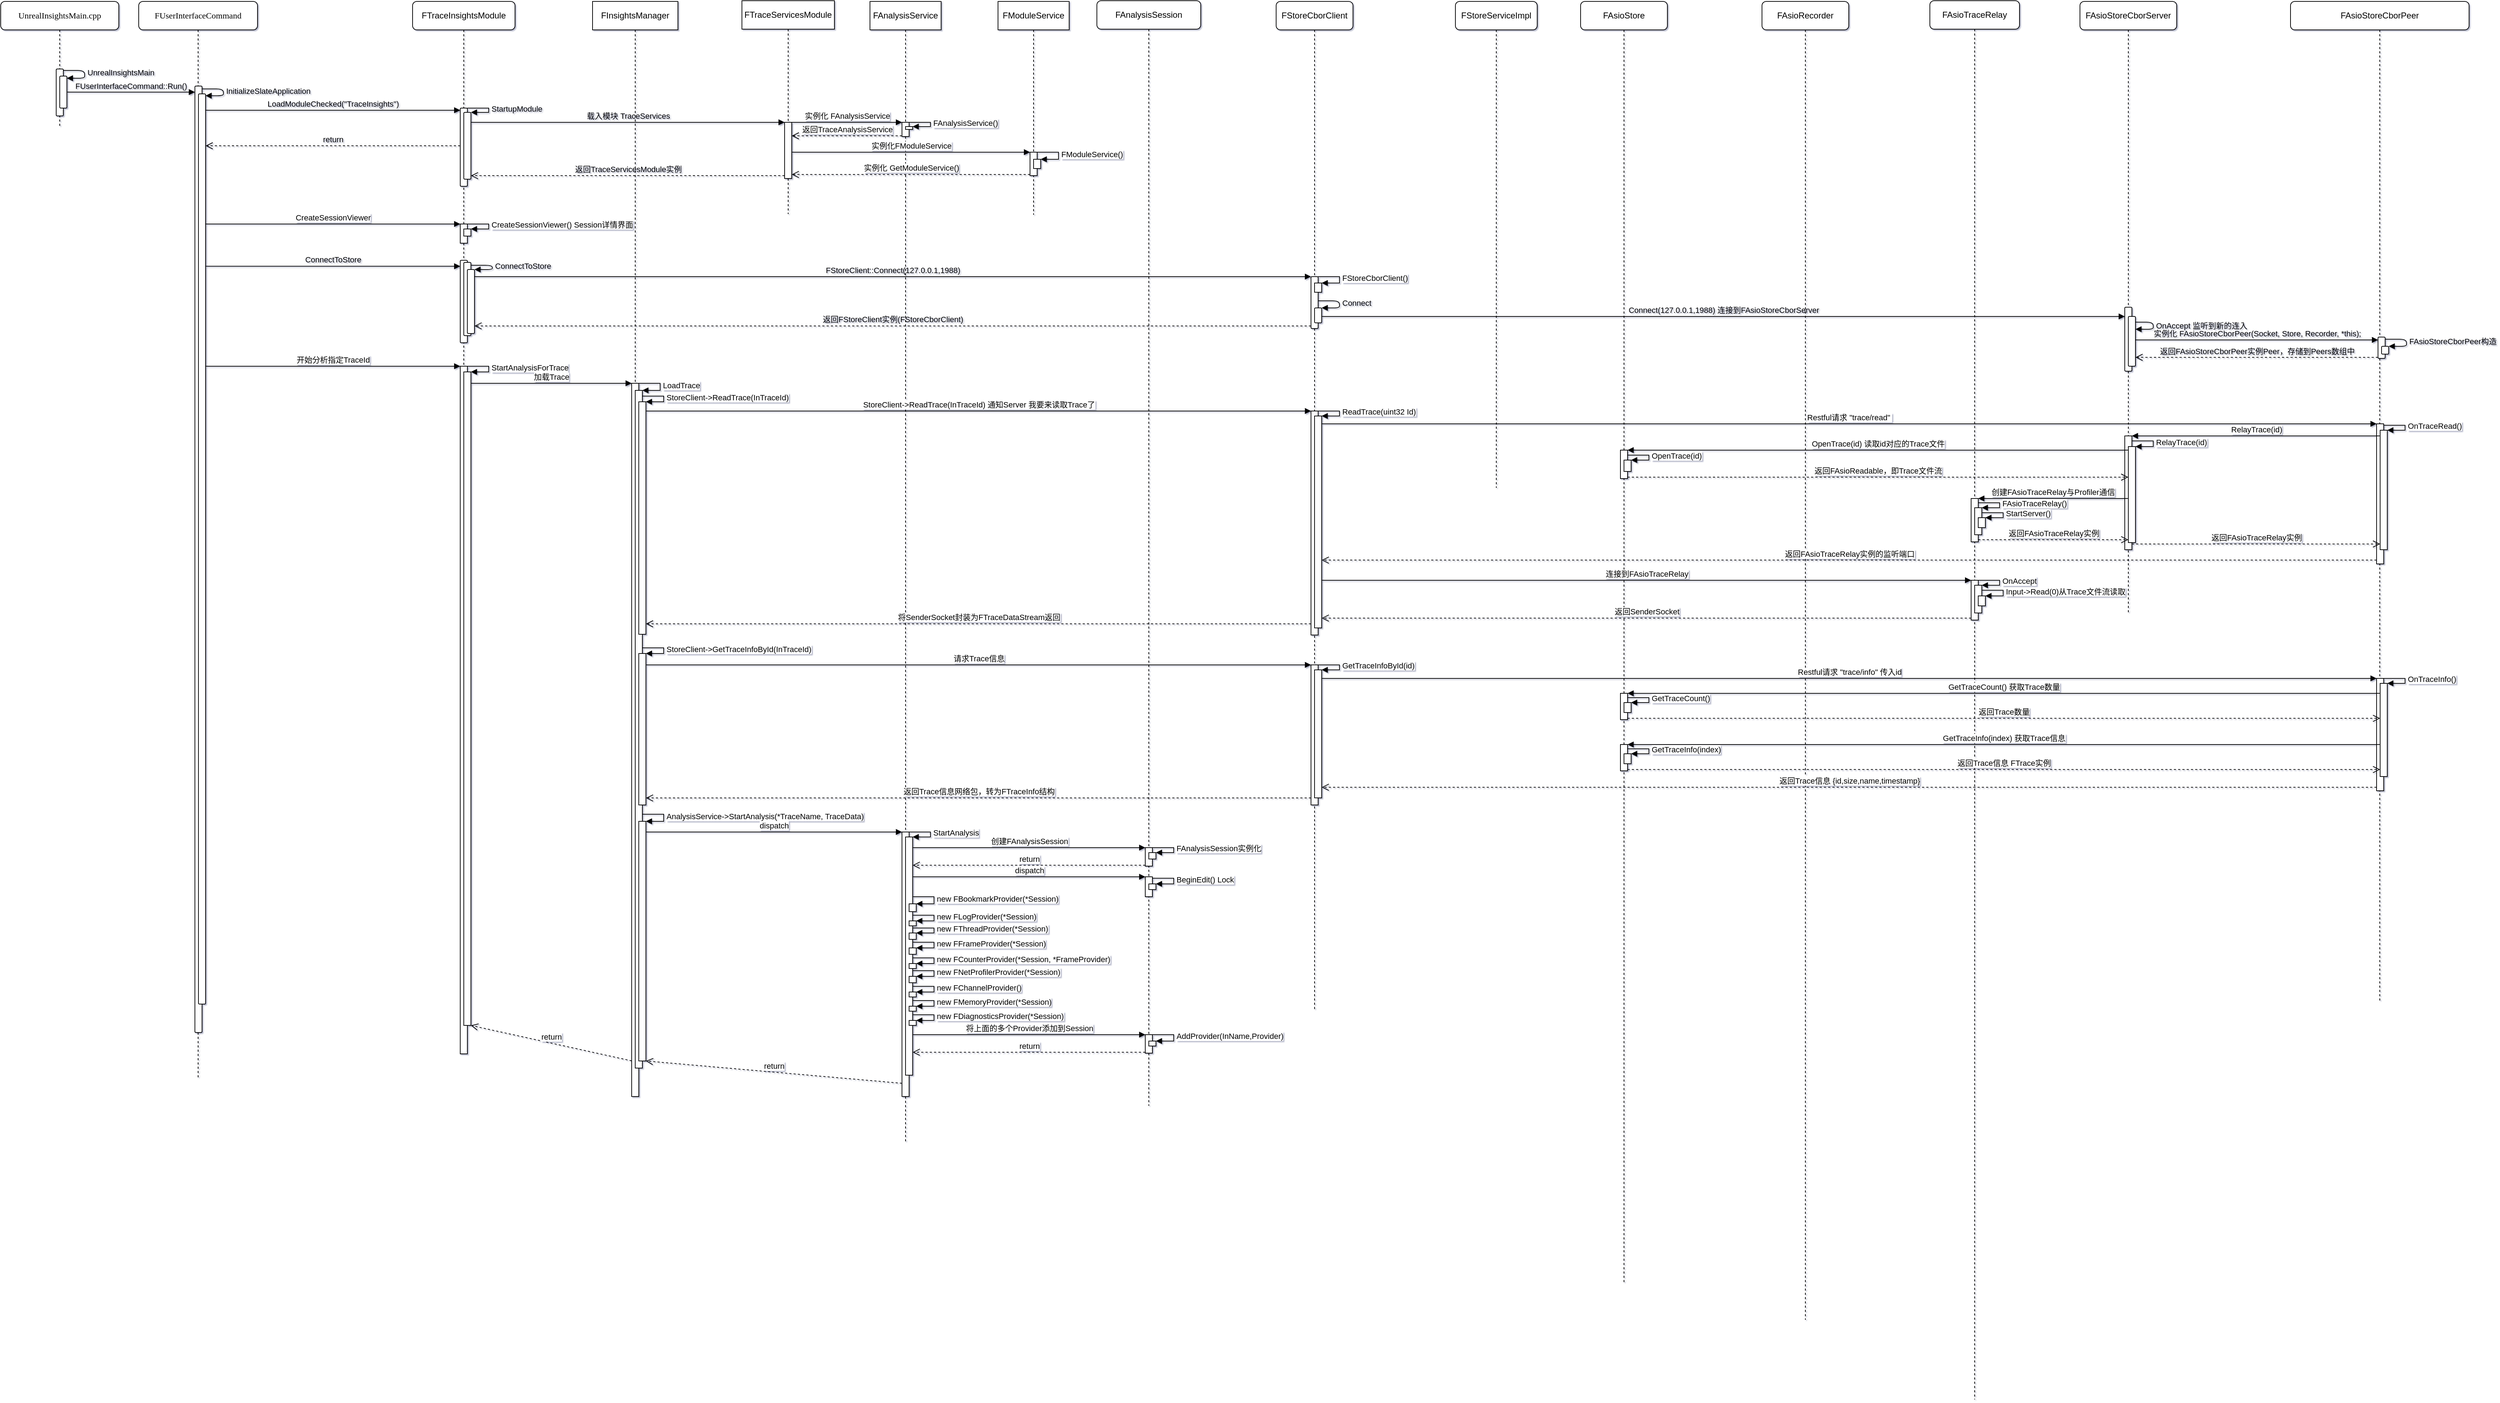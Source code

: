 <mxfile version="14.6.13" type="device"><diagram name="Page-1" id="13e1069c-82ec-6db2-03f1-153e76fe0fe0"><mxGraphModel dx="-168" dy="1407" grid="1" gridSize="10" guides="1" tooltips="1" connect="1" arrows="1" fold="1" page="0" pageScale="1" pageWidth="1100" pageHeight="850" math="0" shadow="1"><root><mxCell id="0"/><mxCell id="1" parent="0"/><mxCell id="AoDnYQmJpQYlI27t1Mp_-109" value="Connect(127.0.0.1,1988) 连接到FAsioStoreCborServer" style="html=1;verticalAlign=bottom;endArrow=block;labelBackgroundColor=none;" parent="1" source="AoDnYQmJpQYlI27t1Mp_-107" edge="1"><mxGeometry width="80" relative="1" as="geometry"><mxPoint x="3525" y="23" as="sourcePoint"/><mxPoint x="4564.0" y="20" as="targetPoint"/></mxGeometry></mxCell><mxCell id="AoDnYQmJpQYlI27t1Mp_-29" value="FUserInterfaceCommand" style="shape=umlLifeline;perimeter=lifelinePerimeter;whiteSpace=wrap;html=1;container=1;collapsible=0;recursiveResize=0;outlineConnect=0;shadow=0;comic=0;labelBackgroundColor=none;strokeWidth=1;fontFamily=Verdana;fontSize=12;align=center;rounded=1;" parent="1" vertex="1"><mxGeometry x="1772" y="-423" width="167" height="1513" as="geometry"/></mxCell><mxCell id="AoDnYQmJpQYlI27t1Mp_-30" value="" style="html=1;points=[];perimeter=orthogonalPerimeter;shadow=0;comic=0;labelBackgroundColor=none;strokeWidth=1;fontFamily=Verdana;fontSize=12;align=center;rounded=1;" parent="AoDnYQmJpQYlI27t1Mp_-29" vertex="1"><mxGeometry x="79" y="119" width="10" height="1331" as="geometry"/></mxCell><mxCell id="AoDnYQmJpQYlI27t1Mp_-56" value="" style="html=1;points=[];perimeter=orthogonalPerimeter;rounded=1;labelBackgroundColor=none;" parent="AoDnYQmJpQYlI27t1Mp_-29" vertex="1"><mxGeometry x="84" y="130" width="10" height="1280" as="geometry"/></mxCell><mxCell id="AoDnYQmJpQYlI27t1Mp_-57" value="InitializeSlateApplication" style="edgeStyle=orthogonalEdgeStyle;html=1;align=left;spacingLeft=2;endArrow=block;entryX=0.994;entryY=0.002;labelBackgroundColor=none;entryDx=0;entryDy=0;entryPerimeter=0;" parent="AoDnYQmJpQYlI27t1Mp_-29" target="AoDnYQmJpQYlI27t1Mp_-56" edge="1"><mxGeometry relative="1" as="geometry"><mxPoint x="89" y="123" as="sourcePoint"/><Array as="points"><mxPoint x="119" y="123"/><mxPoint x="119" y="132"/></Array><mxPoint x="94" y="143.0" as="targetPoint"/></mxGeometry></mxCell><mxCell id="AoDnYQmJpQYlI27t1Mp_-36" value="UnrealInsightsMain.cpp" style="shape=umlLifeline;perimeter=lifelinePerimeter;whiteSpace=wrap;html=1;container=1;collapsible=0;recursiveResize=0;outlineConnect=0;shadow=0;comic=0;labelBackgroundColor=none;strokeWidth=1;fontFamily=Verdana;fontSize=12;align=center;rounded=1;" parent="1" vertex="1"><mxGeometry x="1578" y="-423" width="166" height="177" as="geometry"/></mxCell><mxCell id="AoDnYQmJpQYlI27t1Mp_-37" value="" style="html=1;points=[];perimeter=orthogonalPerimeter;shadow=0;comic=0;labelBackgroundColor=none;strokeWidth=1;fontFamily=Verdana;fontSize=12;align=center;rounded=1;" parent="AoDnYQmJpQYlI27t1Mp_-36" vertex="1"><mxGeometry x="78" y="95" width="10" height="66" as="geometry"/></mxCell><mxCell id="AoDnYQmJpQYlI27t1Mp_-38" value="" style="html=1;points=[];perimeter=orthogonalPerimeter;rounded=1;labelBackgroundColor=none;" parent="AoDnYQmJpQYlI27t1Mp_-36" vertex="1"><mxGeometry x="83" y="105" width="10" height="45" as="geometry"/></mxCell><mxCell id="AoDnYQmJpQYlI27t1Mp_-39" value="UnrealInsightsMain" style="edgeStyle=orthogonalEdgeStyle;html=1;align=left;spacingLeft=2;endArrow=block;labelBackgroundColor=none;" parent="AoDnYQmJpQYlI27t1Mp_-36" edge="1"><mxGeometry relative="1" as="geometry"><mxPoint x="88" y="97" as="sourcePoint"/><Array as="points"><mxPoint x="118" y="97"/><mxPoint x="118" y="108"/><mxPoint x="93" y="108"/></Array><mxPoint x="93" y="108" as="targetPoint"/></mxGeometry></mxCell><mxCell id="AoDnYQmJpQYlI27t1Mp_-47" value="FUserInterfaceCommand::Run()" style="html=1;verticalAlign=bottom;endArrow=block;labelBackgroundColor=none;" parent="1" source="AoDnYQmJpQYlI27t1Mp_-38" target="AoDnYQmJpQYlI27t1Mp_-30" edge="1"><mxGeometry x="1548" y="-476" width="80" as="geometry"><mxPoint x="1686" y="-294" as="sourcePoint"/><mxPoint x="1855" y="-274.79" as="targetPoint"/></mxGeometry></mxCell><mxCell id="AoDnYQmJpQYlI27t1Mp_-54" value="LoadModuleChecked(&quot;TraceInsights&quot;)" style="html=1;verticalAlign=bottom;endArrow=block;labelBackgroundColor=none;" parent="1" source="AoDnYQmJpQYlI27t1Mp_-56" target="fp6MXUfEoXKAlZTrw6y5-1" edge="1"><mxGeometry x="1548" y="-476" as="geometry"><mxPoint x="866" y="-231" as="sourcePoint"/><mxPoint x="2230" y="-273" as="targetPoint"/><Array as="points"><mxPoint x="2150" y="-270"/></Array></mxGeometry></mxCell><mxCell id="AoDnYQmJpQYlI27t1Mp_-55" value="return" style="html=1;verticalAlign=bottom;endArrow=open;dashed=1;endSize=8;labelBackgroundColor=none;" parent="1" source="fp6MXUfEoXKAlZTrw6y5-1" target="AoDnYQmJpQYlI27t1Mp_-56" edge="1"><mxGeometry x="1548" y="-476" as="geometry"><mxPoint x="735" y="-175" as="targetPoint"/><mxPoint x="2076.5" y="-226.45" as="sourcePoint"/><Array as="points"><mxPoint x="2130" y="-220"/></Array></mxGeometry></mxCell><mxCell id="AoDnYQmJpQYlI27t1Mp_-58" value="FTraceInsightsModule" style="shape=umlLifeline;perimeter=lifelinePerimeter;whiteSpace=wrap;html=1;container=1;collapsible=0;recursiveResize=0;outlineConnect=0;rounded=1;labelBackgroundColor=none;labelBorderColor=none;" parent="1" vertex="1"><mxGeometry x="2157" y="-423" width="144" height="1480" as="geometry"/></mxCell><mxCell id="AoDnYQmJpQYlI27t1Mp_-59" value="" style="html=1;points=[];perimeter=orthogonalPerimeter;rounded=1;labelBackgroundColor=none;" parent="AoDnYQmJpQYlI27t1Mp_-58" vertex="1"><mxGeometry x="67" y="364" width="10" height="116" as="geometry"/></mxCell><mxCell id="AoDnYQmJpQYlI27t1Mp_-61" value="" style="html=1;points=[];perimeter=orthogonalPerimeter;rounded=1;labelBackgroundColor=none;" parent="AoDnYQmJpQYlI27t1Mp_-58" vertex="1"><mxGeometry x="72" y="367" width="10" height="103" as="geometry"/></mxCell><mxCell id="AoDnYQmJpQYlI27t1Mp_-101" value="" style="html=1;points=[];perimeter=orthogonalPerimeter;rounded=1;labelBackgroundColor=none;" parent="AoDnYQmJpQYlI27t1Mp_-58" vertex="1"><mxGeometry x="77" y="377" width="10" height="90" as="geometry"/></mxCell><mxCell id="AoDnYQmJpQYlI27t1Mp_-102" value="ConnectToStore" style="edgeStyle=orthogonalEdgeStyle;html=1;align=left;spacingLeft=2;endArrow=block;entryX=1;entryY=0;labelBackgroundColor=none;" parent="AoDnYQmJpQYlI27t1Mp_-58" target="AoDnYQmJpQYlI27t1Mp_-101" edge="1"><mxGeometry relative="1" as="geometry"><mxPoint x="82" y="371" as="sourcePoint"/><Array as="points"><mxPoint x="112" y="371"/></Array></mxGeometry></mxCell><mxCell id="fp6MXUfEoXKAlZTrw6y5-1" value="" style="html=1;points=[];perimeter=orthogonalPerimeter;rounded=1;" parent="AoDnYQmJpQYlI27t1Mp_-58" vertex="1"><mxGeometry x="67" y="150" width="10" height="110" as="geometry"/></mxCell><mxCell id="fp6MXUfEoXKAlZTrw6y5-4" value="" style="html=1;points=[];perimeter=orthogonalPerimeter;rounded=1;labelBackgroundColor=none;" parent="AoDnYQmJpQYlI27t1Mp_-58" vertex="1"><mxGeometry x="72" y="156" width="10" height="94" as="geometry"/></mxCell><mxCell id="fp6MXUfEoXKAlZTrw6y5-5" value="StartupModule" style="edgeStyle=orthogonalEdgeStyle;html=1;align=left;spacingLeft=2;endArrow=block;rounded=0;entryX=1;entryY=0;labelBackgroundColor=none;" parent="AoDnYQmJpQYlI27t1Mp_-58" target="fp6MXUfEoXKAlZTrw6y5-4" edge="1"><mxGeometry relative="1" as="geometry"><mxPoint x="77" y="150" as="sourcePoint"/><Array as="points"><mxPoint x="107" y="150"/></Array></mxGeometry></mxCell><mxCell id="FRqFOULQtLIaqFAKodaE-1" value="" style="html=1;points=[];perimeter=orthogonalPerimeter;" vertex="1" parent="AoDnYQmJpQYlI27t1Mp_-58"><mxGeometry x="67" y="313" width="10" height="27" as="geometry"/></mxCell><mxCell id="FRqFOULQtLIaqFAKodaE-4" value="" style="html=1;points=[];perimeter=orthogonalPerimeter;" vertex="1" parent="AoDnYQmJpQYlI27t1Mp_-58"><mxGeometry x="72" y="320" width="10" height="10" as="geometry"/></mxCell><mxCell id="FRqFOULQtLIaqFAKodaE-5" value="CreateSessionViewer() Session详情界面" style="edgeStyle=orthogonalEdgeStyle;html=1;align=left;spacingLeft=2;endArrow=block;rounded=0;entryX=1;entryY=0;" edge="1" target="FRqFOULQtLIaqFAKodaE-4" parent="AoDnYQmJpQYlI27t1Mp_-58"><mxGeometry relative="1" as="geometry"><mxPoint x="77" y="313" as="sourcePoint"/><Array as="points"><mxPoint x="107" y="313"/></Array></mxGeometry></mxCell><mxCell id="FRqFOULQtLIaqFAKodaE-8" value="" style="html=1;points=[];perimeter=orthogonalPerimeter;" vertex="1" parent="AoDnYQmJpQYlI27t1Mp_-58"><mxGeometry x="67" y="513" width="10" height="967" as="geometry"/></mxCell><mxCell id="FRqFOULQtLIaqFAKodaE-11" value="" style="html=1;points=[];perimeter=orthogonalPerimeter;" vertex="1" parent="AoDnYQmJpQYlI27t1Mp_-58"><mxGeometry x="72" y="521" width="10" height="919" as="geometry"/></mxCell><mxCell id="FRqFOULQtLIaqFAKodaE-12" value="StartAnalysisForTrace" style="edgeStyle=orthogonalEdgeStyle;html=1;align=left;spacingLeft=2;endArrow=block;rounded=0;entryX=1;entryY=0;" edge="1" target="FRqFOULQtLIaqFAKodaE-11" parent="AoDnYQmJpQYlI27t1Mp_-58"><mxGeometry relative="1" as="geometry"><mxPoint x="77" y="513" as="sourcePoint"/><Array as="points"><mxPoint x="107" y="513"/></Array></mxGeometry></mxCell><mxCell id="AoDnYQmJpQYlI27t1Mp_-60" value="ConnectToStore" style="html=1;verticalAlign=bottom;endArrow=block;labelBackgroundColor=none;exitX=0.984;exitY=0.055;exitDx=0;exitDy=0;exitPerimeter=0;" parent="1" target="AoDnYQmJpQYlI27t1Mp_-59" edge="1"><mxGeometry x="1548" y="-336" width="80" as="geometry"><mxPoint x="1865.84" y="-50.615" as="sourcePoint"/><mxPoint x="1193" y="-28" as="targetPoint"/></mxGeometry></mxCell><mxCell id="AoDnYQmJpQYlI27t1Mp_-103" value="FStoreCborClient" style="shape=umlLifeline;perimeter=lifelinePerimeter;whiteSpace=wrap;html=1;container=1;collapsible=0;recursiveResize=0;outlineConnect=0;rounded=1;labelBackgroundColor=none;" parent="1" vertex="1"><mxGeometry x="3371" y="-423" width="108" height="1418" as="geometry"/></mxCell><mxCell id="AoDnYQmJpQYlI27t1Mp_-104" value="" style="html=1;points=[];perimeter=orthogonalPerimeter;rounded=1;labelBackgroundColor=none;" parent="AoDnYQmJpQYlI27t1Mp_-103" vertex="1"><mxGeometry x="49" y="387" width="10" height="73" as="geometry"/></mxCell><mxCell id="AoDnYQmJpQYlI27t1Mp_-107" value="" style="html=1;points=[];perimeter=orthogonalPerimeter;rounded=1;labelBackgroundColor=none;" parent="AoDnYQmJpQYlI27t1Mp_-103" vertex="1"><mxGeometry x="54" y="431" width="10" height="21" as="geometry"/></mxCell><mxCell id="AoDnYQmJpQYlI27t1Mp_-108" value="Connect" style="edgeStyle=orthogonalEdgeStyle;html=1;align=left;spacingLeft=2;endArrow=block;entryX=1;entryY=0;labelBackgroundColor=none;" parent="AoDnYQmJpQYlI27t1Mp_-103" target="AoDnYQmJpQYlI27t1Mp_-107" edge="1"><mxGeometry relative="1" as="geometry"><mxPoint x="59" y="421" as="sourcePoint"/><Array as="points"><mxPoint x="89" y="421"/></Array></mxGeometry></mxCell><mxCell id="FRqFOULQtLIaqFAKodaE-6" value="" style="html=1;points=[];perimeter=orthogonalPerimeter;" vertex="1" parent="AoDnYQmJpQYlI27t1Mp_-103"><mxGeometry x="54" y="396" width="10" height="13" as="geometry"/></mxCell><mxCell id="FRqFOULQtLIaqFAKodaE-7" value="FStoreCborClient()" style="edgeStyle=orthogonalEdgeStyle;html=1;align=left;spacingLeft=2;endArrow=block;rounded=0;entryX=1;entryY=0;" edge="1" target="FRqFOULQtLIaqFAKodaE-6" parent="AoDnYQmJpQYlI27t1Mp_-103"><mxGeometry relative="1" as="geometry"><mxPoint x="59" y="387" as="sourcePoint"/><Array as="points"><mxPoint x="89" y="387"/></Array></mxGeometry></mxCell><mxCell id="FRqFOULQtLIaqFAKodaE-19" value="" style="html=1;points=[];perimeter=orthogonalPerimeter;" vertex="1" parent="AoDnYQmJpQYlI27t1Mp_-103"><mxGeometry x="49" y="576" width="10" height="315" as="geometry"/></mxCell><mxCell id="FRqFOULQtLIaqFAKodaE-22" value="" style="html=1;points=[];perimeter=orthogonalPerimeter;" vertex="1" parent="AoDnYQmJpQYlI27t1Mp_-103"><mxGeometry x="54" y="583" width="10" height="298" as="geometry"/></mxCell><mxCell id="FRqFOULQtLIaqFAKodaE-23" value="ReadTrace(uint32 Id)" style="edgeStyle=orthogonalEdgeStyle;html=1;align=left;spacingLeft=2;endArrow=block;rounded=0;entryX=1;entryY=0;" edge="1" target="FRqFOULQtLIaqFAKodaE-22" parent="AoDnYQmJpQYlI27t1Mp_-103"><mxGeometry relative="1" as="geometry"><mxPoint x="59" y="576" as="sourcePoint"/><Array as="points"><mxPoint x="89" y="576"/></Array></mxGeometry></mxCell><mxCell id="FRqFOULQtLIaqFAKodaE-52" value="" style="html=1;points=[];perimeter=orthogonalPerimeter;" vertex="1" parent="AoDnYQmJpQYlI27t1Mp_-103"><mxGeometry x="49" y="933" width="10" height="197" as="geometry"/></mxCell><mxCell id="FRqFOULQtLIaqFAKodaE-55" value="" style="html=1;points=[];perimeter=orthogonalPerimeter;" vertex="1" parent="AoDnYQmJpQYlI27t1Mp_-103"><mxGeometry x="54" y="940" width="10" height="180" as="geometry"/></mxCell><mxCell id="FRqFOULQtLIaqFAKodaE-56" value="GetTraceInfoById(id)" style="edgeStyle=orthogonalEdgeStyle;html=1;align=left;spacingLeft=2;endArrow=block;rounded=0;entryX=1;entryY=0;" edge="1" target="FRqFOULQtLIaqFAKodaE-55" parent="AoDnYQmJpQYlI27t1Mp_-103"><mxGeometry relative="1" as="geometry"><mxPoint x="59" y="933" as="sourcePoint"/><Array as="points"><mxPoint x="89" y="933"/></Array></mxGeometry></mxCell><mxCell id="AoDnYQmJpQYlI27t1Mp_-105" value="FStoreClient::Connect(127.0.0.1,1988)" style="html=1;verticalAlign=bottom;endArrow=block;entryX=0;entryY=0;labelBackgroundColor=none;" parent="1" source="AoDnYQmJpQYlI27t1Mp_-101" target="AoDnYQmJpQYlI27t1Mp_-104" edge="1"><mxGeometry x="2288" y="-826" as="geometry"><mxPoint x="2454" y="-36" as="sourcePoint"/></mxGeometry></mxCell><mxCell id="AoDnYQmJpQYlI27t1Mp_-106" value="返回FStoreClient实例(FStoreCborClient)" style="html=1;verticalAlign=bottom;endArrow=open;dashed=1;endSize=8;exitX=0;exitY=0.95;movable=1;resizable=1;rotatable=1;deletable=1;editable=1;connectable=1;labelBackgroundColor=none;" parent="1" source="AoDnYQmJpQYlI27t1Mp_-104" target="AoDnYQmJpQYlI27t1Mp_-101" edge="1"><mxGeometry x="2288" y="-826" as="geometry"><mxPoint x="2454" y="33.35" as="targetPoint"/></mxGeometry></mxCell><mxCell id="AoDnYQmJpQYlI27t1Mp_-128" value="FAnalysisSession" style="shape=umlLifeline;perimeter=lifelinePerimeter;whiteSpace=wrap;html=1;container=1;collapsible=0;recursiveResize=0;outlineConnect=0;rounded=1;labelBackgroundColor=none;" parent="1" vertex="1"><mxGeometry x="3119" y="-424" width="146" height="1554" as="geometry"/></mxCell><mxCell id="FRqFOULQtLIaqFAKodaE-95" value="" style="html=1;points=[];perimeter=orthogonalPerimeter;" vertex="1" parent="AoDnYQmJpQYlI27t1Mp_-128"><mxGeometry x="68" y="1191" width="10" height="26" as="geometry"/></mxCell><mxCell id="FRqFOULQtLIaqFAKodaE-98" value="" style="html=1;points=[];perimeter=orthogonalPerimeter;" vertex="1" parent="AoDnYQmJpQYlI27t1Mp_-128"><mxGeometry x="73" y="1198" width="10" height="9" as="geometry"/></mxCell><mxCell id="FRqFOULQtLIaqFAKodaE-99" value="FAnalysisSession实例化" style="edgeStyle=orthogonalEdgeStyle;html=1;align=left;spacingLeft=2;endArrow=block;rounded=0;entryX=1;entryY=0;" edge="1" target="FRqFOULQtLIaqFAKodaE-98" parent="AoDnYQmJpQYlI27t1Mp_-128"><mxGeometry relative="1" as="geometry"><mxPoint x="78" y="1191" as="sourcePoint"/><Array as="points"><mxPoint x="108" y="1191"/></Array></mxGeometry></mxCell><mxCell id="FRqFOULQtLIaqFAKodaE-100" value="" style="html=1;points=[];perimeter=orthogonalPerimeter;" vertex="1" parent="AoDnYQmJpQYlI27t1Mp_-128"><mxGeometry x="68" y="1232" width="10" height="28" as="geometry"/></mxCell><mxCell id="FRqFOULQtLIaqFAKodaE-103" value="" style="html=1;points=[];perimeter=orthogonalPerimeter;" vertex="1" parent="AoDnYQmJpQYlI27t1Mp_-128"><mxGeometry x="73" y="1242" width="10" height="8" as="geometry"/></mxCell><mxCell id="FRqFOULQtLIaqFAKodaE-104" value="BeginEdit() Lock" style="edgeStyle=orthogonalEdgeStyle;html=1;align=left;spacingLeft=2;endArrow=block;rounded=0;entryX=1;entryY=0;" edge="1" target="FRqFOULQtLIaqFAKodaE-103" parent="AoDnYQmJpQYlI27t1Mp_-128"><mxGeometry relative="1" as="geometry"><mxPoint x="78" y="1234" as="sourcePoint"/><Array as="points"><mxPoint x="108" y="1234"/></Array></mxGeometry></mxCell><mxCell id="FRqFOULQtLIaqFAKodaE-127" value="" style="html=1;points=[];perimeter=orthogonalPerimeter;" vertex="1" parent="AoDnYQmJpQYlI27t1Mp_-128"><mxGeometry x="68" y="1454" width="10" height="26" as="geometry"/></mxCell><mxCell id="FRqFOULQtLIaqFAKodaE-130" value="" style="html=1;points=[];perimeter=orthogonalPerimeter;" vertex="1" parent="AoDnYQmJpQYlI27t1Mp_-128"><mxGeometry x="73" y="1463" width="10" height="7" as="geometry"/></mxCell><mxCell id="FRqFOULQtLIaqFAKodaE-131" value="AddProvider(InName,Provider)" style="edgeStyle=orthogonalEdgeStyle;html=1;align=left;spacingLeft=2;endArrow=block;rounded=0;entryX=1;entryY=0;" edge="1" target="FRqFOULQtLIaqFAKodaE-130" parent="AoDnYQmJpQYlI27t1Mp_-128"><mxGeometry relative="1" as="geometry"><mxPoint x="78" y="1454" as="sourcePoint"/><Array as="points"><mxPoint x="108" y="1454"/></Array></mxGeometry></mxCell><mxCell id="fp6MXUfEoXKAlZTrw6y5-8" value="FTraceServicesModule" style="shape=umlLifeline;perimeter=lifelinePerimeter;whiteSpace=wrap;html=1;container=1;collapsible=0;recursiveResize=0;outlineConnect=0;rounded=0;labelBackgroundColor=none;" parent="1" vertex="1"><mxGeometry x="2620" y="-424" width="130" height="300" as="geometry"/></mxCell><mxCell id="z0NqU1RGyk9Hkj_wmTwY-1" value="" style="html=1;points=[];perimeter=orthogonalPerimeter;" parent="fp6MXUfEoXKAlZTrw6y5-8" vertex="1"><mxGeometry x="60" y="171" width="10" height="79" as="geometry"/></mxCell><mxCell id="z0NqU1RGyk9Hkj_wmTwY-2" value="载入模块&amp;nbsp;TraceServices" style="html=1;verticalAlign=bottom;endArrow=block;entryX=0;entryY=0;labelBackgroundColor=none;" parent="1" source="fp6MXUfEoXKAlZTrw6y5-4" target="z0NqU1RGyk9Hkj_wmTwY-1" edge="1"><mxGeometry relative="1" as="geometry"><mxPoint x="2610" y="-267" as="sourcePoint"/></mxGeometry></mxCell><mxCell id="z0NqU1RGyk9Hkj_wmTwY-3" value="返回TraceServicesModule实例" style="html=1;verticalAlign=bottom;endArrow=open;dashed=1;endSize=8;exitX=0;exitY=0.95;labelBackgroundColor=none;" parent="1" source="z0NqU1RGyk9Hkj_wmTwY-1" target="fp6MXUfEoXKAlZTrw6y5-4" edge="1"><mxGeometry relative="1" as="geometry"><mxPoint x="2610" y="-191" as="targetPoint"/></mxGeometry></mxCell><mxCell id="z0NqU1RGyk9Hkj_wmTwY-4" value="FAnalysisService" style="shape=umlLifeline;perimeter=lifelinePerimeter;whiteSpace=wrap;html=1;container=1;collapsible=0;recursiveResize=0;outlineConnect=0;" parent="1" vertex="1"><mxGeometry x="2800" y="-423" width="100" height="1603" as="geometry"/></mxCell><mxCell id="_pEfc1qXgizSqa6gf5_1-2" value="" style="html=1;points=[];perimeter=orthogonalPerimeter;" parent="z0NqU1RGyk9Hkj_wmTwY-4" vertex="1"><mxGeometry x="45" y="170" width="10" height="20" as="geometry"/></mxCell><mxCell id="_pEfc1qXgizSqa6gf5_1-5" value="" style="html=1;points=[];perimeter=orthogonalPerimeter;" parent="z0NqU1RGyk9Hkj_wmTwY-4" vertex="1"><mxGeometry x="50" y="176" width="10" height="4" as="geometry"/></mxCell><mxCell id="_pEfc1qXgizSqa6gf5_1-6" value="FAnalysisService()" style="edgeStyle=orthogonalEdgeStyle;html=1;align=left;spacingLeft=2;endArrow=block;rounded=0;entryX=1;entryY=0;" parent="z0NqU1RGyk9Hkj_wmTwY-4" target="_pEfc1qXgizSqa6gf5_1-5" edge="1"><mxGeometry relative="1" as="geometry"><mxPoint x="55" y="170" as="sourcePoint"/><Array as="points"><mxPoint x="85" y="170"/></Array></mxGeometry></mxCell><mxCell id="FRqFOULQtLIaqFAKodaE-90" value="" style="html=1;points=[];perimeter=orthogonalPerimeter;" vertex="1" parent="z0NqU1RGyk9Hkj_wmTwY-4"><mxGeometry x="45" y="1168" width="10" height="372" as="geometry"/></mxCell><mxCell id="FRqFOULQtLIaqFAKodaE-93" value="" style="html=1;points=[];perimeter=orthogonalPerimeter;" vertex="1" parent="z0NqU1RGyk9Hkj_wmTwY-4"><mxGeometry x="50" y="1175" width="10" height="335" as="geometry"/></mxCell><mxCell id="FRqFOULQtLIaqFAKodaE-94" value="StartAnalysis" style="edgeStyle=orthogonalEdgeStyle;html=1;align=left;spacingLeft=2;endArrow=block;rounded=0;entryX=1;entryY=0;" edge="1" target="FRqFOULQtLIaqFAKodaE-93" parent="z0NqU1RGyk9Hkj_wmTwY-4"><mxGeometry relative="1" as="geometry"><mxPoint x="55" y="1168" as="sourcePoint"/><Array as="points"><mxPoint x="85" y="1168"/></Array></mxGeometry></mxCell><mxCell id="FRqFOULQtLIaqFAKodaE-105" value="" style="html=1;points=[];perimeter=orthogonalPerimeter;" vertex="1" parent="z0NqU1RGyk9Hkj_wmTwY-4"><mxGeometry x="55" y="1269" width="10" height="11" as="geometry"/></mxCell><mxCell id="FRqFOULQtLIaqFAKodaE-106" value="new FBookmarkProvider(*Session)" style="edgeStyle=orthogonalEdgeStyle;html=1;align=left;spacingLeft=2;endArrow=block;rounded=0;entryX=1;entryY=0;" edge="1" target="FRqFOULQtLIaqFAKodaE-105" parent="z0NqU1RGyk9Hkj_wmTwY-4"><mxGeometry relative="1" as="geometry"><mxPoint x="60" y="1259" as="sourcePoint"/><Array as="points"><mxPoint x="90" y="1259"/></Array></mxGeometry></mxCell><mxCell id="FRqFOULQtLIaqFAKodaE-111" value="" style="html=1;points=[];perimeter=orthogonalPerimeter;" vertex="1" parent="z0NqU1RGyk9Hkj_wmTwY-4"><mxGeometry x="55" y="1293" width="10" height="7" as="geometry"/></mxCell><mxCell id="FRqFOULQtLIaqFAKodaE-112" value="new FLogProvider(*Session)" style="edgeStyle=orthogonalEdgeStyle;html=1;align=left;spacingLeft=2;endArrow=block;rounded=0;entryX=1;entryY=0;" edge="1" target="FRqFOULQtLIaqFAKodaE-111" parent="z0NqU1RGyk9Hkj_wmTwY-4"><mxGeometry relative="1" as="geometry"><mxPoint x="60" y="1285" as="sourcePoint"/><Array as="points"><mxPoint x="90" y="1285"/></Array></mxGeometry></mxCell><mxCell id="FRqFOULQtLIaqFAKodaE-113" value="" style="html=1;points=[];perimeter=orthogonalPerimeter;" vertex="1" parent="z0NqU1RGyk9Hkj_wmTwY-4"><mxGeometry x="55" y="1310" width="10" height="9" as="geometry"/></mxCell><mxCell id="FRqFOULQtLIaqFAKodaE-114" value="new FThreadProvider(*Session)" style="edgeStyle=orthogonalEdgeStyle;html=1;align=left;spacingLeft=2;endArrow=block;rounded=0;entryX=1;entryY=0;" edge="1" target="FRqFOULQtLIaqFAKodaE-113" parent="z0NqU1RGyk9Hkj_wmTwY-4"><mxGeometry relative="1" as="geometry"><mxPoint x="60" y="1303" as="sourcePoint"/><Array as="points"><mxPoint x="90" y="1303"/></Array></mxGeometry></mxCell><mxCell id="FRqFOULQtLIaqFAKodaE-115" value="" style="html=1;points=[];perimeter=orthogonalPerimeter;" vertex="1" parent="z0NqU1RGyk9Hkj_wmTwY-4"><mxGeometry x="55" y="1331" width="10" height="9" as="geometry"/></mxCell><mxCell id="FRqFOULQtLIaqFAKodaE-116" value="new FFrameProvider(*Session)" style="edgeStyle=orthogonalEdgeStyle;html=1;align=left;spacingLeft=2;endArrow=block;rounded=0;entryX=1;entryY=0;" edge="1" target="FRqFOULQtLIaqFAKodaE-115" parent="z0NqU1RGyk9Hkj_wmTwY-4"><mxGeometry relative="1" as="geometry"><mxPoint x="60" y="1323" as="sourcePoint"/><Array as="points"><mxPoint x="90" y="1323"/></Array></mxGeometry></mxCell><mxCell id="FRqFOULQtLIaqFAKodaE-117" value="" style="html=1;points=[];perimeter=orthogonalPerimeter;" vertex="1" parent="z0NqU1RGyk9Hkj_wmTwY-4"><mxGeometry x="55" y="1353" width="10" height="7" as="geometry"/></mxCell><mxCell id="FRqFOULQtLIaqFAKodaE-118" value="new FCounterProvider(*Session, *FrameProvider)" style="edgeStyle=orthogonalEdgeStyle;html=1;align=left;spacingLeft=2;endArrow=block;rounded=0;entryX=1;entryY=0;" edge="1" target="FRqFOULQtLIaqFAKodaE-117" parent="z0NqU1RGyk9Hkj_wmTwY-4"><mxGeometry relative="1" as="geometry"><mxPoint x="60" y="1345" as="sourcePoint"/><Array as="points"><mxPoint x="90" y="1345"/></Array></mxGeometry></mxCell><mxCell id="FRqFOULQtLIaqFAKodaE-119" value="" style="html=1;points=[];perimeter=orthogonalPerimeter;" vertex="1" parent="z0NqU1RGyk9Hkj_wmTwY-4"><mxGeometry x="55" y="1371" width="10" height="9" as="geometry"/></mxCell><mxCell id="FRqFOULQtLIaqFAKodaE-120" value="new FNetProfilerProvider(*Session)" style="edgeStyle=orthogonalEdgeStyle;html=1;align=left;spacingLeft=2;endArrow=block;rounded=0;entryX=1;entryY=0;" edge="1" target="FRqFOULQtLIaqFAKodaE-119" parent="z0NqU1RGyk9Hkj_wmTwY-4"><mxGeometry relative="1" as="geometry"><mxPoint x="60" y="1363" as="sourcePoint"/><Array as="points"><mxPoint x="90" y="1363"/></Array></mxGeometry></mxCell><mxCell id="FRqFOULQtLIaqFAKodaE-121" value="" style="html=1;points=[];perimeter=orthogonalPerimeter;" vertex="1" parent="z0NqU1RGyk9Hkj_wmTwY-4"><mxGeometry x="55" y="1393" width="10" height="7" as="geometry"/></mxCell><mxCell id="FRqFOULQtLIaqFAKodaE-122" value="new FChannelProvider()" style="edgeStyle=orthogonalEdgeStyle;html=1;align=left;spacingLeft=2;endArrow=block;rounded=0;entryX=1;entryY=0;" edge="1" target="FRqFOULQtLIaqFAKodaE-121" parent="z0NqU1RGyk9Hkj_wmTwY-4"><mxGeometry relative="1" as="geometry"><mxPoint x="60" y="1385" as="sourcePoint"/><Array as="points"><mxPoint x="90" y="1385"/></Array></mxGeometry></mxCell><mxCell id="FRqFOULQtLIaqFAKodaE-123" value="" style="html=1;points=[];perimeter=orthogonalPerimeter;" vertex="1" parent="z0NqU1RGyk9Hkj_wmTwY-4"><mxGeometry x="55" y="1413" width="10" height="7" as="geometry"/></mxCell><mxCell id="FRqFOULQtLIaqFAKodaE-124" value="new FMemoryProvider(*Session)" style="edgeStyle=orthogonalEdgeStyle;html=1;align=left;spacingLeft=2;endArrow=block;rounded=0;entryX=1;entryY=0;" edge="1" target="FRqFOULQtLIaqFAKodaE-123" parent="z0NqU1RGyk9Hkj_wmTwY-4"><mxGeometry relative="1" as="geometry"><mxPoint x="60" y="1405" as="sourcePoint"/><Array as="points"><mxPoint x="90" y="1405"/></Array></mxGeometry></mxCell><mxCell id="FRqFOULQtLIaqFAKodaE-125" value="" style="html=1;points=[];perimeter=orthogonalPerimeter;" vertex="1" parent="z0NqU1RGyk9Hkj_wmTwY-4"><mxGeometry x="55" y="1433" width="10" height="7" as="geometry"/></mxCell><mxCell id="FRqFOULQtLIaqFAKodaE-126" value="new FDiagnosticsProvider(*Session)" style="edgeStyle=orthogonalEdgeStyle;html=1;align=left;spacingLeft=2;endArrow=block;rounded=0;entryX=1;entryY=0;" edge="1" target="FRqFOULQtLIaqFAKodaE-125" parent="z0NqU1RGyk9Hkj_wmTwY-4"><mxGeometry relative="1" as="geometry"><mxPoint x="60" y="1425" as="sourcePoint"/><Array as="points"><mxPoint x="90" y="1425"/></Array></mxGeometry></mxCell><mxCell id="_pEfc1qXgizSqa6gf5_1-3" value="实例化&amp;nbsp;FAnalysisService" style="html=1;verticalAlign=bottom;endArrow=block;entryX=0;entryY=0;" parent="1" source="z0NqU1RGyk9Hkj_wmTwY-1" target="_pEfc1qXgizSqa6gf5_1-2" edge="1"><mxGeometry relative="1" as="geometry"><mxPoint x="2745" y="-253" as="sourcePoint"/></mxGeometry></mxCell><mxCell id="_pEfc1qXgizSqa6gf5_1-4" value="返回TraceAnalysisService" style="html=1;verticalAlign=bottom;endArrow=open;dashed=1;endSize=8;exitX=0;exitY=0.95;" parent="1" source="_pEfc1qXgizSqa6gf5_1-2" target="z0NqU1RGyk9Hkj_wmTwY-1" edge="1"><mxGeometry relative="1" as="geometry"><mxPoint x="2745" y="-177" as="targetPoint"/></mxGeometry></mxCell><mxCell id="_pEfc1qXgizSqa6gf5_1-7" value="FModuleService" style="shape=umlLifeline;perimeter=lifelinePerimeter;whiteSpace=wrap;html=1;container=1;collapsible=0;recursiveResize=0;outlineConnect=0;" parent="1" vertex="1"><mxGeometry x="2980" y="-423" width="100" height="300" as="geometry"/></mxCell><mxCell id="_pEfc1qXgizSqa6gf5_1-8" value="" style="html=1;points=[];perimeter=orthogonalPerimeter;" parent="_pEfc1qXgizSqa6gf5_1-7" vertex="1"><mxGeometry x="45" y="212" width="10" height="33" as="geometry"/></mxCell><mxCell id="_pEfc1qXgizSqa6gf5_1-11" value="" style="html=1;points=[];perimeter=orthogonalPerimeter;" parent="_pEfc1qXgizSqa6gf5_1-7" vertex="1"><mxGeometry x="50" y="222" width="10" height="13" as="geometry"/></mxCell><mxCell id="_pEfc1qXgizSqa6gf5_1-12" value="FModuleService()" style="edgeStyle=orthogonalEdgeStyle;html=1;align=left;spacingLeft=2;endArrow=block;rounded=0;entryX=1;entryY=0;" parent="_pEfc1qXgizSqa6gf5_1-7" target="_pEfc1qXgizSqa6gf5_1-11" edge="1"><mxGeometry relative="1" as="geometry"><mxPoint x="55" y="212" as="sourcePoint"/><Array as="points"><mxPoint x="85" y="212"/></Array></mxGeometry></mxCell><mxCell id="_pEfc1qXgizSqa6gf5_1-9" value="实例化FModuleService" style="html=1;verticalAlign=bottom;endArrow=block;entryX=0;entryY=0;" parent="1" edge="1"><mxGeometry relative="1" as="geometry"><mxPoint x="2690" y="-211" as="sourcePoint"/><mxPoint x="3025" y="-211" as="targetPoint"/></mxGeometry></mxCell><mxCell id="_pEfc1qXgizSqa6gf5_1-10" value="实例化&amp;nbsp;GetModuleService()" style="html=1;verticalAlign=bottom;endArrow=open;dashed=1;endSize=8;exitX=0;exitY=0.95;" parent="1" source="_pEfc1qXgizSqa6gf5_1-8" target="z0NqU1RGyk9Hkj_wmTwY-1" edge="1"><mxGeometry relative="1" as="geometry"><mxPoint x="2955" y="-148" as="targetPoint"/></mxGeometry></mxCell><mxCell id="FRqFOULQtLIaqFAKodaE-2" value="CreateSessionViewer" style="html=1;verticalAlign=bottom;endArrow=block;entryX=0;entryY=0;" edge="1" target="FRqFOULQtLIaqFAKodaE-1" parent="1" source="AoDnYQmJpQYlI27t1Mp_-56"><mxGeometry relative="1" as="geometry"><mxPoint x="2154" y="-110" as="sourcePoint"/></mxGeometry></mxCell><mxCell id="AoDnYQmJpQYlI27t1Mp_-63" value="FStoreServiceImpl" style="shape=umlLifeline;perimeter=lifelinePerimeter;whiteSpace=wrap;html=1;container=1;collapsible=0;recursiveResize=0;outlineConnect=0;rounded=1;labelBackgroundColor=none;" parent="1" vertex="1"><mxGeometry x="3623" y="-423" width="115" height="684" as="geometry"/></mxCell><mxCell id="AoDnYQmJpQYlI27t1Mp_-67" value="FAsioStore" style="shape=umlLifeline;perimeter=lifelinePerimeter;whiteSpace=wrap;html=1;container=1;collapsible=0;recursiveResize=0;outlineConnect=0;rounded=1;labelBackgroundColor=none;" parent="1" vertex="1"><mxGeometry x="3799" y="-423" width="122" height="1803" as="geometry"/></mxCell><mxCell id="FRqFOULQtLIaqFAKodaE-37" value="" style="html=1;points=[];perimeter=orthogonalPerimeter;" vertex="1" parent="AoDnYQmJpQYlI27t1Mp_-67"><mxGeometry x="56" y="631" width="10" height="40" as="geometry"/></mxCell><mxCell id="FRqFOULQtLIaqFAKodaE-42" value="" style="html=1;points=[];perimeter=orthogonalPerimeter;" vertex="1" parent="AoDnYQmJpQYlI27t1Mp_-67"><mxGeometry x="61" y="645" width="10" height="16" as="geometry"/></mxCell><mxCell id="FRqFOULQtLIaqFAKodaE-43" value="OpenTrace(id)" style="edgeStyle=orthogonalEdgeStyle;html=1;align=left;spacingLeft=2;endArrow=block;rounded=0;entryX=1;entryY=0;" edge="1" target="FRqFOULQtLIaqFAKodaE-42" parent="AoDnYQmJpQYlI27t1Mp_-67"><mxGeometry relative="1" as="geometry"><mxPoint x="66" y="638" as="sourcePoint"/><Array as="points"><mxPoint x="96" y="638"/></Array></mxGeometry></mxCell><mxCell id="FRqFOULQtLIaqFAKodaE-62" value="" style="html=1;points=[];perimeter=orthogonalPerimeter;" vertex="1" parent="AoDnYQmJpQYlI27t1Mp_-67"><mxGeometry x="56" y="973" width="10" height="37" as="geometry"/></mxCell><mxCell id="FRqFOULQtLIaqFAKodaE-65" value="" style="html=1;points=[];perimeter=orthogonalPerimeter;" vertex="1" parent="AoDnYQmJpQYlI27t1Mp_-67"><mxGeometry x="61" y="986" width="10" height="14" as="geometry"/></mxCell><mxCell id="FRqFOULQtLIaqFAKodaE-66" value="GetTraceCount()" style="edgeStyle=orthogonalEdgeStyle;html=1;align=left;spacingLeft=2;endArrow=block;rounded=0;entryX=1;entryY=0;" edge="1" target="FRqFOULQtLIaqFAKodaE-65" parent="AoDnYQmJpQYlI27t1Mp_-67"><mxGeometry relative="1" as="geometry"><mxPoint x="66" y="979" as="sourcePoint"/><Array as="points"><mxPoint x="96" y="979"/></Array></mxGeometry></mxCell><mxCell id="AoDnYQmJpQYlI27t1Mp_-69" value="FAsioRecorder" style="shape=umlLifeline;perimeter=lifelinePerimeter;whiteSpace=wrap;html=1;container=1;collapsible=0;recursiveResize=0;outlineConnect=0;rounded=1;labelBackgroundColor=none;" parent="1" vertex="1"><mxGeometry x="4054" y="-423" width="122" height="1854" as="geometry"/></mxCell><mxCell id="AoDnYQmJpQYlI27t1Mp_-70" value="FAsioStoreCborServer" style="shape=umlLifeline;perimeter=lifelinePerimeter;whiteSpace=wrap;html=1;container=1;collapsible=0;recursiveResize=0;outlineConnect=0;rounded=1;labelBackgroundColor=none;" parent="1" vertex="1"><mxGeometry x="4501" y="-423" width="136" height="860" as="geometry"/></mxCell><mxCell id="AoDnYQmJpQYlI27t1Mp_-110" value="" style="html=1;points=[];perimeter=orthogonalPerimeter;rounded=1;labelBackgroundColor=none;" parent="AoDnYQmJpQYlI27t1Mp_-70" vertex="1"><mxGeometry x="63" y="430" width="10" height="90" as="geometry"/></mxCell><mxCell id="AoDnYQmJpQYlI27t1Mp_-111" value="" style="html=1;points=[];perimeter=orthogonalPerimeter;rounded=1;labelBackgroundColor=none;" parent="AoDnYQmJpQYlI27t1Mp_-70" vertex="1"><mxGeometry x="68" y="443" width="10" height="70" as="geometry"/></mxCell><mxCell id="AoDnYQmJpQYlI27t1Mp_-112" value="OnAccept 监听到新的连入" style="edgeStyle=orthogonalEdgeStyle;html=1;align=left;spacingLeft=2;endArrow=block;entryX=1;entryY=0;labelBackgroundColor=none;" parent="AoDnYQmJpQYlI27t1Mp_-70" edge="1" source="AoDnYQmJpQYlI27t1Mp_-111"><mxGeometry relative="1" as="geometry"><mxPoint x="73" y="451" as="sourcePoint"/><Array as="points"><mxPoint x="103" y="451"/><mxPoint x="103" y="461"/></Array><mxPoint x="78.0" y="461" as="targetPoint"/></mxGeometry></mxCell><mxCell id="FRqFOULQtLIaqFAKodaE-34" value="" style="html=1;points=[];perimeter=orthogonalPerimeter;" vertex="1" parent="AoDnYQmJpQYlI27t1Mp_-70"><mxGeometry x="63" y="611" width="10" height="160" as="geometry"/></mxCell><mxCell id="FRqFOULQtLIaqFAKodaE-40" value="" style="html=1;points=[];perimeter=orthogonalPerimeter;" vertex="1" parent="AoDnYQmJpQYlI27t1Mp_-70"><mxGeometry x="68" y="626" width="10" height="135" as="geometry"/></mxCell><mxCell id="FRqFOULQtLIaqFAKodaE-41" value="RelayTrace(id)" style="edgeStyle=orthogonalEdgeStyle;html=1;align=left;spacingLeft=2;endArrow=block;rounded=0;entryX=1;entryY=0;" edge="1" target="FRqFOULQtLIaqFAKodaE-40" parent="AoDnYQmJpQYlI27t1Mp_-70"><mxGeometry relative="1" as="geometry"><mxPoint x="73" y="618" as="sourcePoint"/><Array as="points"><mxPoint x="103" y="618"/></Array></mxGeometry></mxCell><mxCell id="AoDnYQmJpQYlI27t1Mp_-113" value="FAsioStoreCborPeer" style="shape=umlLifeline;perimeter=lifelinePerimeter;whiteSpace=wrap;html=1;container=1;collapsible=0;recursiveResize=0;outlineConnect=0;rounded=1;labelBackgroundColor=none;" parent="1" vertex="1"><mxGeometry x="4797" y="-423" width="251" height="1405" as="geometry"/></mxCell><mxCell id="AoDnYQmJpQYlI27t1Mp_-115" value="" style="html=1;points=[];perimeter=orthogonalPerimeter;rounded=1;labelBackgroundColor=none;" parent="AoDnYQmJpQYlI27t1Mp_-113" vertex="1"><mxGeometry x="123" y="472" width="10" height="30" as="geometry"/></mxCell><mxCell id="AoDnYQmJpQYlI27t1Mp_-118" value="" style="html=1;points=[];perimeter=orthogonalPerimeter;rounded=1;labelBackgroundColor=none;" parent="AoDnYQmJpQYlI27t1Mp_-113" vertex="1"><mxGeometry x="128" y="485" width="10" height="11" as="geometry"/></mxCell><mxCell id="AoDnYQmJpQYlI27t1Mp_-119" value="FAsioStoreCborPeer构造" style="edgeStyle=orthogonalEdgeStyle;html=1;align=left;spacingLeft=2;endArrow=block;entryX=1;entryY=0;labelBackgroundColor=none;" parent="AoDnYQmJpQYlI27t1Mp_-113" target="AoDnYQmJpQYlI27t1Mp_-118" edge="1"><mxGeometry relative="1" as="geometry"><mxPoint x="133" y="475" as="sourcePoint"/><Array as="points"><mxPoint x="163" y="475"/></Array></mxGeometry></mxCell><mxCell id="FRqFOULQtLIaqFAKodaE-29" value="" style="html=1;points=[];perimeter=orthogonalPerimeter;" vertex="1" parent="AoDnYQmJpQYlI27t1Mp_-113"><mxGeometry x="121" y="594" width="10" height="197" as="geometry"/></mxCell><mxCell id="FRqFOULQtLIaqFAKodaE-32" value="" style="html=1;points=[];perimeter=orthogonalPerimeter;" vertex="1" parent="AoDnYQmJpQYlI27t1Mp_-113"><mxGeometry x="126" y="603" width="10" height="168" as="geometry"/></mxCell><mxCell id="FRqFOULQtLIaqFAKodaE-33" value="OnTraceRead()" style="edgeStyle=orthogonalEdgeStyle;html=1;align=left;spacingLeft=2;endArrow=block;rounded=0;entryX=1;entryY=0;" edge="1" target="FRqFOULQtLIaqFAKodaE-32" parent="AoDnYQmJpQYlI27t1Mp_-113"><mxGeometry relative="1" as="geometry"><mxPoint x="131" y="596" as="sourcePoint"/><Array as="points"><mxPoint x="161" y="596"/></Array></mxGeometry></mxCell><mxCell id="FRqFOULQtLIaqFAKodaE-57" value="" style="html=1;points=[];perimeter=orthogonalPerimeter;" vertex="1" parent="AoDnYQmJpQYlI27t1Mp_-113"><mxGeometry x="121" y="952" width="10" height="158" as="geometry"/></mxCell><mxCell id="FRqFOULQtLIaqFAKodaE-60" value="" style="html=1;points=[];perimeter=orthogonalPerimeter;" vertex="1" parent="AoDnYQmJpQYlI27t1Mp_-113"><mxGeometry x="126" y="959" width="10" height="131" as="geometry"/></mxCell><mxCell id="FRqFOULQtLIaqFAKodaE-61" value="OnTraceInfo()" style="edgeStyle=orthogonalEdgeStyle;html=1;align=left;spacingLeft=2;endArrow=block;rounded=0;entryX=1;entryY=0;" edge="1" target="FRqFOULQtLIaqFAKodaE-60" parent="AoDnYQmJpQYlI27t1Mp_-113"><mxGeometry relative="1" as="geometry"><mxPoint x="131" y="952" as="sourcePoint"/><Array as="points"><mxPoint x="161" y="952"/></Array></mxGeometry></mxCell><mxCell id="AoDnYQmJpQYlI27t1Mp_-116" value="实例化 FAsioStoreCborPeer(Socket, Store, Recorder, *this);" style="html=1;verticalAlign=bottom;endArrow=block;labelBackgroundColor=none;" parent="1" edge="1"><mxGeometry x="3610" y="-493" as="geometry"><mxPoint x="4579" y="53" as="sourcePoint"/><mxPoint x="4920" y="53" as="targetPoint"/><Array as="points"><mxPoint x="4797" y="53"/></Array></mxGeometry></mxCell><mxCell id="AoDnYQmJpQYlI27t1Mp_-117" value="返回FAsioStoreCborPeer实例Peer，存储到Peers数组中" style="html=1;verticalAlign=bottom;endArrow=open;dashed=1;endSize=8;exitX=0;exitY=0.95;labelBackgroundColor=none;" parent="1" source="AoDnYQmJpQYlI27t1Mp_-115" target="AoDnYQmJpQYlI27t1Mp_-111" edge="1"><mxGeometry x="3610" y="-493" as="geometry"><mxPoint x="4579.0" y="77.5" as="targetPoint"/></mxGeometry></mxCell><mxCell id="CykVTpYVyXYOSDNk1ovy-15" value="FAsioTraceRelay" style="shape=umlLifeline;perimeter=lifelinePerimeter;whiteSpace=wrap;html=1;container=1;collapsible=0;recursiveResize=0;outlineConnect=0;rounded=1;labelBackgroundColor=none;" parent="1" vertex="1"><mxGeometry x="4290" y="-424" width="126" height="1967" as="geometry"/></mxCell><mxCell id="FRqFOULQtLIaqFAKodaE-45" value="" style="html=1;points=[];perimeter=orthogonalPerimeter;" vertex="1" parent="CykVTpYVyXYOSDNk1ovy-15"><mxGeometry x="58" y="700" width="10" height="61" as="geometry"/></mxCell><mxCell id="FRqFOULQtLIaqFAKodaE-48" value="" style="html=1;points=[];perimeter=orthogonalPerimeter;" vertex="1" parent="CykVTpYVyXYOSDNk1ovy-15"><mxGeometry x="63" y="713" width="10" height="38" as="geometry"/></mxCell><mxCell id="FRqFOULQtLIaqFAKodaE-49" value="FAsioTraceRelay()" style="edgeStyle=orthogonalEdgeStyle;html=1;align=left;spacingLeft=2;endArrow=block;rounded=0;entryX=1;entryY=0;" edge="1" target="FRqFOULQtLIaqFAKodaE-48" parent="CykVTpYVyXYOSDNk1ovy-15"><mxGeometry relative="1" as="geometry"><mxPoint x="68" y="706" as="sourcePoint"/><Array as="points"><mxPoint x="98" y="706"/></Array></mxGeometry></mxCell><mxCell id="FRqFOULQtLIaqFAKodaE-50" value="" style="html=1;points=[];perimeter=orthogonalPerimeter;" vertex="1" parent="CykVTpYVyXYOSDNk1ovy-15"><mxGeometry x="68" y="727" width="10" height="14" as="geometry"/></mxCell><mxCell id="FRqFOULQtLIaqFAKodaE-51" value="StartServer()" style="edgeStyle=orthogonalEdgeStyle;html=1;align=left;spacingLeft=2;endArrow=block;rounded=0;entryX=1;entryY=0;" edge="1" target="FRqFOULQtLIaqFAKodaE-50" parent="CykVTpYVyXYOSDNk1ovy-15"><mxGeometry relative="1" as="geometry"><mxPoint x="73" y="720" as="sourcePoint"/><Array as="points"><mxPoint x="103" y="720"/></Array></mxGeometry></mxCell><mxCell id="FRqFOULQtLIaqFAKodaE-72" value="" style="html=1;points=[];perimeter=orthogonalPerimeter;" vertex="1" parent="CykVTpYVyXYOSDNk1ovy-15"><mxGeometry x="58" y="815" width="10" height="56" as="geometry"/></mxCell><mxCell id="FRqFOULQtLIaqFAKodaE-75" value="" style="html=1;points=[];perimeter=orthogonalPerimeter;" vertex="1" parent="CykVTpYVyXYOSDNk1ovy-15"><mxGeometry x="63" y="822" width="10" height="39" as="geometry"/></mxCell><mxCell id="FRqFOULQtLIaqFAKodaE-76" value="OnAccept" style="edgeStyle=orthogonalEdgeStyle;html=1;align=left;spacingLeft=2;endArrow=block;rounded=0;entryX=1;entryY=0;" edge="1" target="FRqFOULQtLIaqFAKodaE-75" parent="CykVTpYVyXYOSDNk1ovy-15"><mxGeometry relative="1" as="geometry"><mxPoint x="68" y="815" as="sourcePoint"/><Array as="points"><mxPoint x="98" y="815"/></Array></mxGeometry></mxCell><mxCell id="FRqFOULQtLIaqFAKodaE-77" value="" style="html=1;points=[];perimeter=orthogonalPerimeter;" vertex="1" parent="CykVTpYVyXYOSDNk1ovy-15"><mxGeometry x="68" y="837" width="10" height="14" as="geometry"/></mxCell><mxCell id="FRqFOULQtLIaqFAKodaE-78" value="Input-&amp;gt;Read(0)从Trace文件流读取" style="edgeStyle=orthogonalEdgeStyle;html=1;align=left;spacingLeft=2;endArrow=block;rounded=0;entryX=1;entryY=0;" edge="1" target="FRqFOULQtLIaqFAKodaE-77" parent="CykVTpYVyXYOSDNk1ovy-15"><mxGeometry relative="1" as="geometry"><mxPoint x="73" y="829" as="sourcePoint"/><Array as="points"><mxPoint x="103" y="829"/></Array></mxGeometry></mxCell><mxCell id="FRqFOULQtLIaqFAKodaE-9" value="开始分析指定TraceId" style="html=1;verticalAlign=bottom;endArrow=block;entryX=0;entryY=0;" edge="1" target="FRqFOULQtLIaqFAKodaE-8" parent="1" source="AoDnYQmJpQYlI27t1Mp_-56"><mxGeometry relative="1" as="geometry"><mxPoint x="2154" y="90" as="sourcePoint"/></mxGeometry></mxCell><mxCell id="FRqFOULQtLIaqFAKodaE-13" value="FInsightsManager" style="shape=umlLifeline;perimeter=lifelinePerimeter;whiteSpace=wrap;html=1;container=1;collapsible=0;recursiveResize=0;outlineConnect=0;" vertex="1" parent="1"><mxGeometry x="2410" y="-423" width="120" height="1540" as="geometry"/></mxCell><mxCell id="FRqFOULQtLIaqFAKodaE-14" value="" style="html=1;points=[];perimeter=orthogonalPerimeter;" vertex="1" parent="FRqFOULQtLIaqFAKodaE-13"><mxGeometry x="55" y="537" width="10" height="1003" as="geometry"/></mxCell><mxCell id="FRqFOULQtLIaqFAKodaE-17" value="" style="html=1;points=[];perimeter=orthogonalPerimeter;" vertex="1" parent="FRqFOULQtLIaqFAKodaE-13"><mxGeometry x="60" y="547" width="10" height="953" as="geometry"/></mxCell><mxCell id="FRqFOULQtLIaqFAKodaE-18" value="LoadTrace" style="edgeStyle=orthogonalEdgeStyle;html=1;align=left;spacingLeft=2;endArrow=block;rounded=0;entryX=1;entryY=0;" edge="1" target="FRqFOULQtLIaqFAKodaE-17" parent="FRqFOULQtLIaqFAKodaE-13"><mxGeometry relative="1" as="geometry"><mxPoint x="65" y="537" as="sourcePoint"/><Array as="points"><mxPoint x="95" y="537"/></Array></mxGeometry></mxCell><mxCell id="FRqFOULQtLIaqFAKodaE-81" value="" style="html=1;points=[];perimeter=orthogonalPerimeter;" vertex="1" parent="FRqFOULQtLIaqFAKodaE-13"><mxGeometry x="65" y="917" width="10" height="213" as="geometry"/></mxCell><mxCell id="FRqFOULQtLIaqFAKodaE-82" value="StoreClient-&amp;gt;GetTraceInfoById(InTraceId)" style="edgeStyle=orthogonalEdgeStyle;html=1;align=left;spacingLeft=2;endArrow=block;rounded=0;entryX=1;entryY=0;" edge="1" target="FRqFOULQtLIaqFAKodaE-81" parent="FRqFOULQtLIaqFAKodaE-13"><mxGeometry relative="1" as="geometry"><mxPoint x="70" y="909" as="sourcePoint"/><Array as="points"><mxPoint x="100" y="909"/></Array></mxGeometry></mxCell><mxCell id="FRqFOULQtLIaqFAKodaE-84" value="StoreClient-&amp;gt;ReadTrace(InTraceId)" style="edgeStyle=orthogonalEdgeStyle;html=1;align=left;spacingLeft=2;endArrow=block;rounded=0;entryX=1;entryY=0;" edge="1" parent="FRqFOULQtLIaqFAKodaE-13"><mxGeometry relative="1" as="geometry"><mxPoint x="70" y="555" as="sourcePoint"/><Array as="points"><mxPoint x="100" y="555"/></Array><mxPoint x="75" y="563" as="targetPoint"/></mxGeometry></mxCell><mxCell id="FRqFOULQtLIaqFAKodaE-85" value="" style="html=1;points=[];perimeter=orthogonalPerimeter;" vertex="1" parent="FRqFOULQtLIaqFAKodaE-13"><mxGeometry x="65" y="563" width="10" height="327" as="geometry"/></mxCell><mxCell id="FRqFOULQtLIaqFAKodaE-88" value="" style="html=1;points=[];perimeter=orthogonalPerimeter;" vertex="1" parent="FRqFOULQtLIaqFAKodaE-13"><mxGeometry x="65" y="1153" width="10" height="337" as="geometry"/></mxCell><mxCell id="FRqFOULQtLIaqFAKodaE-89" value="AnalysisService-&amp;gt;StartAnalysis(*TraceName, TraceData)" style="edgeStyle=orthogonalEdgeStyle;html=1;align=left;spacingLeft=2;endArrow=block;rounded=0;entryX=1;entryY=0;" edge="1" target="FRqFOULQtLIaqFAKodaE-88" parent="FRqFOULQtLIaqFAKodaE-13"><mxGeometry relative="1" as="geometry"><mxPoint x="70" y="1143" as="sourcePoint"/><Array as="points"><mxPoint x="100" y="1143"/></Array></mxGeometry></mxCell><mxCell id="FRqFOULQtLIaqFAKodaE-15" value="加载Trace" style="html=1;verticalAlign=bottom;endArrow=block;entryX=0;entryY=0;" edge="1" target="FRqFOULQtLIaqFAKodaE-14" parent="1" source="FRqFOULQtLIaqFAKodaE-11"><mxGeometry relative="1" as="geometry"><mxPoint x="2395" y="98" as="sourcePoint"/></mxGeometry></mxCell><mxCell id="FRqFOULQtLIaqFAKodaE-20" value="StoreClient-&amp;gt;ReadTrace(InTraceId) 通知Server 我要来读取Trace了" style="html=1;verticalAlign=bottom;endArrow=block;entryX=0;entryY=0;" edge="1" target="FRqFOULQtLIaqFAKodaE-19" parent="1" source="FRqFOULQtLIaqFAKodaE-85"><mxGeometry relative="1" as="geometry"><mxPoint x="3350" y="124" as="sourcePoint"/></mxGeometry></mxCell><mxCell id="FRqFOULQtLIaqFAKodaE-30" value="Restful请求 &quot;trace/read&quot;&amp;nbsp;" style="html=1;verticalAlign=bottom;endArrow=block;entryX=0;entryY=0;" edge="1" target="FRqFOULQtLIaqFAKodaE-29" parent="1" source="FRqFOULQtLIaqFAKodaE-22"><mxGeometry relative="1" as="geometry"><mxPoint x="4848" y="160" as="sourcePoint"/></mxGeometry></mxCell><mxCell id="FRqFOULQtLIaqFAKodaE-35" value="RelayTrace(id)" style="html=1;verticalAlign=bottom;endArrow=block;entryX=1;entryY=0;" edge="1" target="FRqFOULQtLIaqFAKodaE-34" parent="1" source="FRqFOULQtLIaqFAKodaE-32"><mxGeometry relative="1" as="geometry"><mxPoint x="4634" y="185" as="sourcePoint"/></mxGeometry></mxCell><mxCell id="FRqFOULQtLIaqFAKodaE-38" value="OpenTrace(id) 读取id对应的Trace文件" style="html=1;verticalAlign=bottom;endArrow=block;entryX=1;entryY=0;" edge="1" target="FRqFOULQtLIaqFAKodaE-37" parent="1" source="FRqFOULQtLIaqFAKodaE-40"><mxGeometry relative="1" as="geometry"><mxPoint x="3925" y="191" as="sourcePoint"/></mxGeometry></mxCell><mxCell id="FRqFOULQtLIaqFAKodaE-39" value="返回FAsioReadable，即Trace文件流" style="html=1;verticalAlign=bottom;endArrow=open;dashed=1;endSize=8;exitX=1;exitY=0.95;" edge="1" source="FRqFOULQtLIaqFAKodaE-37" parent="1" target="FRqFOULQtLIaqFAKodaE-40"><mxGeometry relative="1" as="geometry"><mxPoint x="3930" y="281" as="targetPoint"/></mxGeometry></mxCell><mxCell id="FRqFOULQtLIaqFAKodaE-46" value="创建FAsioTraceRelay与Profiler通信" style="html=1;verticalAlign=bottom;endArrow=block;entryX=1;entryY=0;" edge="1" target="FRqFOULQtLIaqFAKodaE-45" parent="1"><mxGeometry relative="1" as="geometry"><mxPoint x="4568.5" y="276" as="sourcePoint"/></mxGeometry></mxCell><mxCell id="FRqFOULQtLIaqFAKodaE-47" value="返回FAsioTraceRelay实例" style="html=1;verticalAlign=bottom;endArrow=open;dashed=1;endSize=8;exitX=1;exitY=0.95;" edge="1" source="FRqFOULQtLIaqFAKodaE-45" parent="1" target="FRqFOULQtLIaqFAKodaE-40"><mxGeometry relative="1" as="geometry"><mxPoint x="4418" y="333" as="targetPoint"/></mxGeometry></mxCell><mxCell id="FRqFOULQtLIaqFAKodaE-36" value="返回FAsioTraceRelay实例" style="html=1;verticalAlign=bottom;endArrow=open;dashed=1;endSize=8;exitX=1;exitY=0.95;" edge="1" source="FRqFOULQtLIaqFAKodaE-34" parent="1" target="FRqFOULQtLIaqFAKodaE-32"><mxGeometry relative="1" as="geometry"><mxPoint x="4900" y="340" as="targetPoint"/></mxGeometry></mxCell><mxCell id="FRqFOULQtLIaqFAKodaE-31" value="返回FAsioTraceRelay实例的监听端口" style="html=1;verticalAlign=bottom;endArrow=open;dashed=1;endSize=8;exitX=0;exitY=0.95;" edge="1" parent="1"><mxGeometry relative="1" as="geometry"><mxPoint x="3435" y="362.65" as="targetPoint"/><mxPoint x="4918" y="362.65" as="sourcePoint"/></mxGeometry></mxCell><mxCell id="FRqFOULQtLIaqFAKodaE-21" value="将SenderSocket封装为FTraceDataStream返回" style="html=1;verticalAlign=bottom;endArrow=open;dashed=1;endSize=8;exitX=0;exitY=0.95;" edge="1" source="FRqFOULQtLIaqFAKodaE-19" parent="1" target="FRqFOULQtLIaqFAKodaE-85"><mxGeometry relative="1" as="geometry"><mxPoint x="3350" y="200" as="targetPoint"/></mxGeometry></mxCell><mxCell id="FRqFOULQtLIaqFAKodaE-53" value="请求Trace信息" style="html=1;verticalAlign=bottom;endArrow=block;entryX=0;entryY=0;" edge="1" target="FRqFOULQtLIaqFAKodaE-52" parent="1" source="FRqFOULQtLIaqFAKodaE-81"><mxGeometry relative="1" as="geometry"><mxPoint x="2500" y="510" as="sourcePoint"/></mxGeometry></mxCell><mxCell id="FRqFOULQtLIaqFAKodaE-54" value="返回Trace信息网络包，转为FTraceInfo结构" style="html=1;verticalAlign=bottom;endArrow=open;dashed=1;endSize=8;exitX=0;exitY=0.95;" edge="1" source="FRqFOULQtLIaqFAKodaE-52" parent="1" target="FRqFOULQtLIaqFAKodaE-81"><mxGeometry relative="1" as="geometry"><mxPoint x="2480" y="697.15" as="targetPoint"/></mxGeometry></mxCell><mxCell id="FRqFOULQtLIaqFAKodaE-16" value="return" style="html=1;verticalAlign=bottom;endArrow=open;dashed=1;endSize=8;exitX=0;exitY=0.95;" edge="1" source="FRqFOULQtLIaqFAKodaE-14" parent="1" target="FRqFOULQtLIaqFAKodaE-11"><mxGeometry relative="1" as="geometry"><mxPoint x="2395" y="174" as="targetPoint"/></mxGeometry></mxCell><mxCell id="FRqFOULQtLIaqFAKodaE-58" value="Restful请求 &quot;trace/info&quot; 传入id" style="html=1;verticalAlign=bottom;endArrow=block;entryX=0;entryY=0;" edge="1" target="FRqFOULQtLIaqFAKodaE-57" parent="1" source="FRqFOULQtLIaqFAKodaE-55"><mxGeometry relative="1" as="geometry"><mxPoint x="4848" y="517" as="sourcePoint"/></mxGeometry></mxCell><mxCell id="FRqFOULQtLIaqFAKodaE-59" value="返回Trace信息 {id,size,name,timestamp}" style="html=1;verticalAlign=bottom;endArrow=open;dashed=1;endSize=8;exitX=0;exitY=0.95;" edge="1" parent="1" target="FRqFOULQtLIaqFAKodaE-55"><mxGeometry relative="1" as="geometry"><mxPoint x="3430" y="680" as="targetPoint"/><mxPoint x="4918" y="682.1" as="sourcePoint"/></mxGeometry></mxCell><mxCell id="FRqFOULQtLIaqFAKodaE-63" value="GetTraceCount() 获取Trace数量" style="html=1;verticalAlign=bottom;endArrow=block;entryX=1;entryY=0;" edge="1" target="FRqFOULQtLIaqFAKodaE-62" parent="1" source="FRqFOULQtLIaqFAKodaE-60"><mxGeometry relative="1" as="geometry"><mxPoint x="3925" y="550" as="sourcePoint"/></mxGeometry></mxCell><mxCell id="FRqFOULQtLIaqFAKodaE-64" value="返回Trace数量" style="html=1;verticalAlign=bottom;endArrow=open;dashed=1;endSize=8;exitX=1;exitY=0.95;" edge="1" source="FRqFOULQtLIaqFAKodaE-62" parent="1" target="FRqFOULQtLIaqFAKodaE-60"><mxGeometry relative="1" as="geometry"><mxPoint x="3925" y="607" as="targetPoint"/></mxGeometry></mxCell><mxCell id="FRqFOULQtLIaqFAKodaE-67" value="" style="html=1;points=[];perimeter=orthogonalPerimeter;" vertex="1" parent="1"><mxGeometry x="3855" y="622" width="10" height="37" as="geometry"/></mxCell><mxCell id="FRqFOULQtLIaqFAKodaE-68" value="" style="html=1;points=[];perimeter=orthogonalPerimeter;" vertex="1" parent="1"><mxGeometry x="3860" y="635" width="10" height="14" as="geometry"/></mxCell><mxCell id="FRqFOULQtLIaqFAKodaE-69" value="GetTraceInfo(index)" style="edgeStyle=orthogonalEdgeStyle;html=1;align=left;spacingLeft=2;endArrow=block;rounded=0;entryX=1;entryY=0;" edge="1" parent="1" target="FRqFOULQtLIaqFAKodaE-68"><mxGeometry relative="1" as="geometry"><mxPoint x="3865" y="628" as="sourcePoint"/><Array as="points"><mxPoint x="3895" y="628"/></Array></mxGeometry></mxCell><mxCell id="FRqFOULQtLIaqFAKodaE-70" value="GetTraceInfo(index) 获取Trace信息" style="html=1;verticalAlign=bottom;endArrow=block;entryX=1;entryY=0;" edge="1" parent="1" target="FRqFOULQtLIaqFAKodaE-67" source="FRqFOULQtLIaqFAKodaE-60"><mxGeometry relative="1" as="geometry"><mxPoint x="4923" y="622" as="sourcePoint"/></mxGeometry></mxCell><mxCell id="FRqFOULQtLIaqFAKodaE-71" value="返回Trace信息&amp;nbsp;FTrace实例" style="html=1;verticalAlign=bottom;endArrow=open;dashed=1;endSize=8;exitX=1;exitY=0.95;" edge="1" parent="1" source="FRqFOULQtLIaqFAKodaE-67" target="FRqFOULQtLIaqFAKodaE-60"><mxGeometry relative="1" as="geometry"><mxPoint x="4923" y="657.15" as="targetPoint"/></mxGeometry></mxCell><mxCell id="FRqFOULQtLIaqFAKodaE-73" value="连接到FAsioTraceRelay" style="html=1;verticalAlign=bottom;endArrow=block;entryX=0;entryY=0;" edge="1" target="FRqFOULQtLIaqFAKodaE-72" parent="1" source="FRqFOULQtLIaqFAKodaE-22"><mxGeometry relative="1" as="geometry"><mxPoint x="4278" y="391" as="sourcePoint"/></mxGeometry></mxCell><mxCell id="FRqFOULQtLIaqFAKodaE-74" value="返回SenderSocket" style="html=1;verticalAlign=bottom;endArrow=open;dashed=1;endSize=8;exitX=0;exitY=0.95;" edge="1" source="FRqFOULQtLIaqFAKodaE-72" parent="1" target="FRqFOULQtLIaqFAKodaE-22"><mxGeometry relative="1" as="geometry"><mxPoint x="4278" y="467" as="targetPoint"/></mxGeometry></mxCell><mxCell id="FRqFOULQtLIaqFAKodaE-91" value="dispatch" style="html=1;verticalAlign=bottom;endArrow=block;entryX=0;entryY=0;" edge="1" target="FRqFOULQtLIaqFAKodaE-90" parent="1" source="FRqFOULQtLIaqFAKodaE-88"><mxGeometry relative="1" as="geometry"><mxPoint x="2775" y="740" as="sourcePoint"/></mxGeometry></mxCell><mxCell id="FRqFOULQtLIaqFAKodaE-92" value="return" style="html=1;verticalAlign=bottom;endArrow=open;dashed=1;endSize=8;exitX=0;exitY=0.95;" edge="1" source="FRqFOULQtLIaqFAKodaE-90" parent="1" target="FRqFOULQtLIaqFAKodaE-88"><mxGeometry relative="1" as="geometry"><mxPoint x="2490" y="821" as="targetPoint"/></mxGeometry></mxCell><mxCell id="FRqFOULQtLIaqFAKodaE-96" value="创建FAnalysisSession" style="html=1;verticalAlign=bottom;endArrow=block;entryX=0;entryY=0;" edge="1" target="FRqFOULQtLIaqFAKodaE-95" parent="1" source="FRqFOULQtLIaqFAKodaE-93"><mxGeometry relative="1" as="geometry"><mxPoint x="3117" y="760" as="sourcePoint"/></mxGeometry></mxCell><mxCell id="FRqFOULQtLIaqFAKodaE-97" value="return" style="html=1;verticalAlign=bottom;endArrow=open;dashed=1;endSize=8;exitX=0;exitY=0.95;" edge="1" source="FRqFOULQtLIaqFAKodaE-95" parent="1" target="FRqFOULQtLIaqFAKodaE-93"><mxGeometry relative="1" as="geometry"><mxPoint x="3117" y="836" as="targetPoint"/></mxGeometry></mxCell><mxCell id="FRqFOULQtLIaqFAKodaE-101" value="dispatch" style="html=1;verticalAlign=bottom;endArrow=block;entryX=0;entryY=0;" edge="1" target="FRqFOULQtLIaqFAKodaE-100" parent="1" source="FRqFOULQtLIaqFAKodaE-93"><mxGeometry relative="1" as="geometry"><mxPoint x="3117" y="800" as="sourcePoint"/></mxGeometry></mxCell><mxCell id="FRqFOULQtLIaqFAKodaE-128" value="将上面的多个Provider添加到Session" style="html=1;verticalAlign=bottom;endArrow=block;entryX=0;entryY=0;" edge="1" target="FRqFOULQtLIaqFAKodaE-127" parent="1" source="FRqFOULQtLIaqFAKodaE-93"><mxGeometry relative="1" as="geometry"><mxPoint x="3117" y="1027" as="sourcePoint"/></mxGeometry></mxCell><mxCell id="FRqFOULQtLIaqFAKodaE-129" value="return" style="html=1;verticalAlign=bottom;endArrow=open;dashed=1;endSize=8;exitX=0;exitY=0.95;" edge="1" source="FRqFOULQtLIaqFAKodaE-127" parent="1" target="FRqFOULQtLIaqFAKodaE-93"><mxGeometry relative="1" as="geometry"><mxPoint x="3117" y="1103" as="targetPoint"/></mxGeometry></mxCell></root></mxGraphModel></diagram></mxfile>
